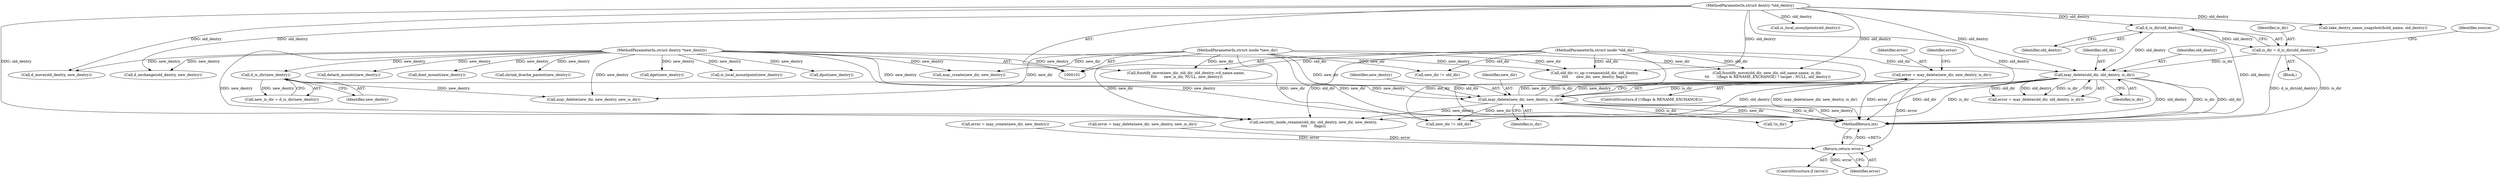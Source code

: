 digraph "0_linux_49d31c2f389acfe83417083e1208422b4091cd9e_0@API" {
"1000176" [label="(Call,error = may_delete(new_dir, new_dentry, is_dir))"];
"1000178" [label="(Call,may_delete(new_dir, new_dentry, is_dir))"];
"1000104" [label="(MethodParameterIn,struct inode *new_dir)"];
"1000169" [label="(Call,d_is_dir(new_dentry))"];
"1000105" [label="(MethodParameterIn,struct dentry *new_dentry)"];
"1000148" [label="(Call,may_delete(old_dir, old_dentry, is_dir))"];
"1000102" [label="(MethodParameterIn,struct inode *old_dir)"];
"1000113" [label="(Call,d_is_dir(old_dentry))"];
"1000103" [label="(MethodParameterIn,struct dentry *old_dentry)"];
"1000111" [label="(Call,is_dir = d_is_dir(old_dentry))"];
"1000191" [label="(Return,return error;)"];
"1000468" [label="(MethodReturn,int)"];
"1000105" [label="(MethodParameterIn,struct dentry *new_dentry)"];
"1000189" [label="(ControlStructure,if (error))"];
"1000112" [label="(Identifier,is_dir)"];
"1000238" [label="(Call,security_inode_rename(old_dir, old_dentry, new_dir, new_dentry,\n\t\t\t\t      flags))"];
"1000178" [label="(Call,may_delete(new_dir, new_dentry, is_dir))"];
"1000277" [label="(Call,is_local_mountpoint(new_dentry))"];
"1000171" [label="(ControlStructure,if (!(flags & RENAME_EXCHANGE)))"];
"1000104" [label="(MethodParameterIn,struct inode *new_dir)"];
"1000426" [label="(Call,dput(new_dentry))"];
"1000191" [label="(Return,return error;)"];
"1000108" [label="(Block,)"];
"1000160" [label="(Call,error = may_create(new_dir, new_dentry))"];
"1000150" [label="(Identifier,old_dentry)"];
"1000169" [label="(Call,d_is_dir(new_dentry))"];
"1000275" [label="(Call,is_local_mountpoint(old_dentry))"];
"1000170" [label="(Identifier,new_dentry)"];
"1000384" [label="(Call,detach_mounts(new_dentry))"];
"1000180" [label="(Identifier,new_dentry)"];
"1000204" [label="(Call,new_dir != old_dir)"];
"1000432" [label="(Call,fsnotify_move(old_dir, new_dir, old_name.name, is_dir,\n \t\t\t      !(flags & RENAME_EXCHANGE) ? target : NULL, old_dentry))"];
"1000113" [label="(Call,d_is_dir(old_dentry))"];
"1000382" [label="(Call,dont_mount(new_dentry))"];
"1000192" [label="(Identifier,error)"];
"1000452" [label="(Call,fsnotify_move(new_dir, old_dir, old_dentry->d_name.name,\n \t\t\t\t      new_is_dir, NULL, new_dentry))"];
"1000117" [label="(Identifier,source)"];
"1000403" [label="(Call,d_move(old_dentry, new_dentry))"];
"1000148" [label="(Call,may_delete(old_dir, old_dentry, is_dir))"];
"1000358" [label="(Call,old_dir->i_op->rename(old_dir, old_dentry,\n\t\t\t\t       new_dir, new_dentry, flags))"];
"1000183" [label="(Call,error = may_delete(new_dir, new_dentry, new_is_dir))"];
"1000179" [label="(Identifier,new_dir)"];
"1000167" [label="(Call,new_is_dir = d_is_dir(new_dentry))"];
"1000111" [label="(Call,is_dir = d_is_dir(old_dentry))"];
"1000407" [label="(Call,d_exchange(old_dentry, new_dentry))"];
"1000328" [label="(Call,shrink_dcache_parent(new_dentry))"];
"1000181" [label="(Identifier,is_dir)"];
"1000162" [label="(Call,may_create(new_dir, new_dentry))"];
"1000176" [label="(Call,error = may_delete(new_dir, new_dentry, is_dir))"];
"1000283" [label="(Call,new_dir != old_dir)"];
"1000190" [label="(Identifier,error)"];
"1000185" [label="(Call,may_delete(new_dir, new_dentry, new_is_dir))"];
"1000102" [label="(MethodParameterIn,struct inode *old_dir)"];
"1000146" [label="(Call,error = may_delete(old_dir, old_dentry, is_dir))"];
"1000103" [label="(MethodParameterIn,struct dentry *old_dentry)"];
"1000149" [label="(Identifier,old_dir)"];
"1000114" [label="(Identifier,old_dentry)"];
"1000256" [label="(Call,!is_dir)"];
"1000252" [label="(Call,dget(new_dentry))"];
"1000151" [label="(Identifier,is_dir)"];
"1000177" [label="(Identifier,error)"];
"1000248" [label="(Call,take_dentry_name_snapshot(&old_name, old_dentry))"];
"1000176" -> "1000171"  [label="AST: "];
"1000176" -> "1000178"  [label="CFG: "];
"1000177" -> "1000176"  [label="AST: "];
"1000178" -> "1000176"  [label="AST: "];
"1000190" -> "1000176"  [label="CFG: "];
"1000176" -> "1000468"  [label="DDG: may_delete(new_dir, new_dentry, is_dir)"];
"1000176" -> "1000468"  [label="DDG: error"];
"1000178" -> "1000176"  [label="DDG: new_dir"];
"1000178" -> "1000176"  [label="DDG: new_dentry"];
"1000178" -> "1000176"  [label="DDG: is_dir"];
"1000176" -> "1000191"  [label="DDG: error"];
"1000178" -> "1000181"  [label="CFG: "];
"1000179" -> "1000178"  [label="AST: "];
"1000180" -> "1000178"  [label="AST: "];
"1000181" -> "1000178"  [label="AST: "];
"1000178" -> "1000468"  [label="DDG: new_dir"];
"1000178" -> "1000468"  [label="DDG: is_dir"];
"1000178" -> "1000468"  [label="DDG: new_dentry"];
"1000104" -> "1000178"  [label="DDG: new_dir"];
"1000169" -> "1000178"  [label="DDG: new_dentry"];
"1000105" -> "1000178"  [label="DDG: new_dentry"];
"1000148" -> "1000178"  [label="DDG: is_dir"];
"1000178" -> "1000204"  [label="DDG: new_dir"];
"1000178" -> "1000238"  [label="DDG: new_dentry"];
"1000178" -> "1000256"  [label="DDG: is_dir"];
"1000104" -> "1000101"  [label="AST: "];
"1000104" -> "1000468"  [label="DDG: new_dir"];
"1000104" -> "1000162"  [label="DDG: new_dir"];
"1000104" -> "1000185"  [label="DDG: new_dir"];
"1000104" -> "1000204"  [label="DDG: new_dir"];
"1000104" -> "1000238"  [label="DDG: new_dir"];
"1000104" -> "1000283"  [label="DDG: new_dir"];
"1000104" -> "1000358"  [label="DDG: new_dir"];
"1000104" -> "1000432"  [label="DDG: new_dir"];
"1000104" -> "1000452"  [label="DDG: new_dir"];
"1000169" -> "1000167"  [label="AST: "];
"1000169" -> "1000170"  [label="CFG: "];
"1000170" -> "1000169"  [label="AST: "];
"1000167" -> "1000169"  [label="CFG: "];
"1000169" -> "1000167"  [label="DDG: new_dentry"];
"1000105" -> "1000169"  [label="DDG: new_dentry"];
"1000169" -> "1000185"  [label="DDG: new_dentry"];
"1000105" -> "1000101"  [label="AST: "];
"1000105" -> "1000468"  [label="DDG: new_dentry"];
"1000105" -> "1000162"  [label="DDG: new_dentry"];
"1000105" -> "1000185"  [label="DDG: new_dentry"];
"1000105" -> "1000238"  [label="DDG: new_dentry"];
"1000105" -> "1000252"  [label="DDG: new_dentry"];
"1000105" -> "1000277"  [label="DDG: new_dentry"];
"1000105" -> "1000328"  [label="DDG: new_dentry"];
"1000105" -> "1000358"  [label="DDG: new_dentry"];
"1000105" -> "1000382"  [label="DDG: new_dentry"];
"1000105" -> "1000384"  [label="DDG: new_dentry"];
"1000105" -> "1000403"  [label="DDG: new_dentry"];
"1000105" -> "1000407"  [label="DDG: new_dentry"];
"1000105" -> "1000426"  [label="DDG: new_dentry"];
"1000105" -> "1000452"  [label="DDG: new_dentry"];
"1000148" -> "1000146"  [label="AST: "];
"1000148" -> "1000151"  [label="CFG: "];
"1000149" -> "1000148"  [label="AST: "];
"1000150" -> "1000148"  [label="AST: "];
"1000151" -> "1000148"  [label="AST: "];
"1000146" -> "1000148"  [label="CFG: "];
"1000148" -> "1000468"  [label="DDG: is_dir"];
"1000148" -> "1000468"  [label="DDG: old_dir"];
"1000148" -> "1000468"  [label="DDG: old_dentry"];
"1000148" -> "1000146"  [label="DDG: old_dir"];
"1000148" -> "1000146"  [label="DDG: old_dentry"];
"1000148" -> "1000146"  [label="DDG: is_dir"];
"1000102" -> "1000148"  [label="DDG: old_dir"];
"1000113" -> "1000148"  [label="DDG: old_dentry"];
"1000103" -> "1000148"  [label="DDG: old_dentry"];
"1000111" -> "1000148"  [label="DDG: is_dir"];
"1000148" -> "1000204"  [label="DDG: old_dir"];
"1000148" -> "1000238"  [label="DDG: old_dentry"];
"1000148" -> "1000256"  [label="DDG: is_dir"];
"1000102" -> "1000101"  [label="AST: "];
"1000102" -> "1000468"  [label="DDG: old_dir"];
"1000102" -> "1000204"  [label="DDG: old_dir"];
"1000102" -> "1000238"  [label="DDG: old_dir"];
"1000102" -> "1000283"  [label="DDG: old_dir"];
"1000102" -> "1000358"  [label="DDG: old_dir"];
"1000102" -> "1000432"  [label="DDG: old_dir"];
"1000102" -> "1000452"  [label="DDG: old_dir"];
"1000113" -> "1000111"  [label="AST: "];
"1000113" -> "1000114"  [label="CFG: "];
"1000114" -> "1000113"  [label="AST: "];
"1000111" -> "1000113"  [label="CFG: "];
"1000113" -> "1000468"  [label="DDG: old_dentry"];
"1000113" -> "1000111"  [label="DDG: old_dentry"];
"1000103" -> "1000113"  [label="DDG: old_dentry"];
"1000103" -> "1000101"  [label="AST: "];
"1000103" -> "1000468"  [label="DDG: old_dentry"];
"1000103" -> "1000238"  [label="DDG: old_dentry"];
"1000103" -> "1000248"  [label="DDG: old_dentry"];
"1000103" -> "1000275"  [label="DDG: old_dentry"];
"1000103" -> "1000358"  [label="DDG: old_dentry"];
"1000103" -> "1000403"  [label="DDG: old_dentry"];
"1000103" -> "1000407"  [label="DDG: old_dentry"];
"1000103" -> "1000432"  [label="DDG: old_dentry"];
"1000111" -> "1000108"  [label="AST: "];
"1000112" -> "1000111"  [label="AST: "];
"1000117" -> "1000111"  [label="CFG: "];
"1000111" -> "1000468"  [label="DDG: is_dir"];
"1000111" -> "1000468"  [label="DDG: d_is_dir(old_dentry)"];
"1000191" -> "1000189"  [label="AST: "];
"1000191" -> "1000192"  [label="CFG: "];
"1000192" -> "1000191"  [label="AST: "];
"1000468" -> "1000191"  [label="CFG: "];
"1000191" -> "1000468"  [label="DDG: <RET>"];
"1000192" -> "1000191"  [label="DDG: error"];
"1000183" -> "1000191"  [label="DDG: error"];
"1000160" -> "1000191"  [label="DDG: error"];
}

